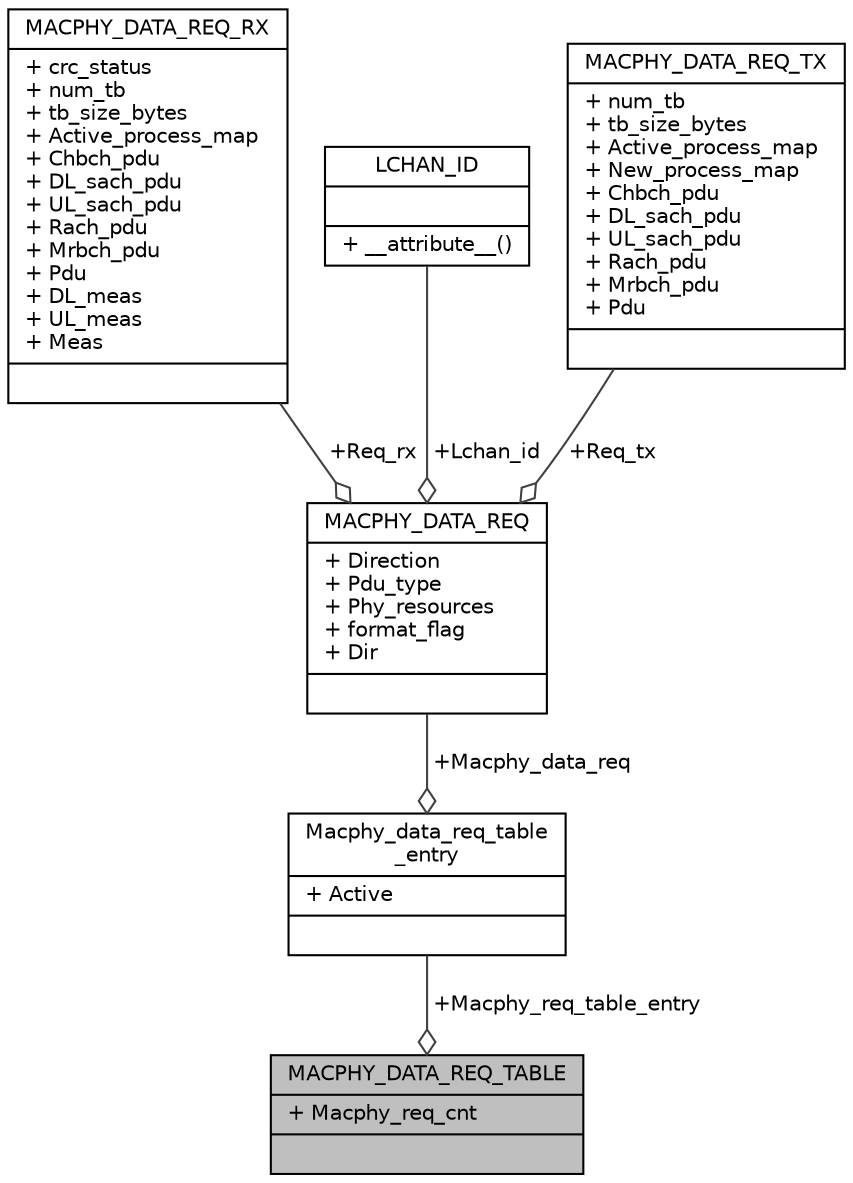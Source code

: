 digraph "MACPHY_DATA_REQ_TABLE"
{
 // LATEX_PDF_SIZE
  edge [fontname="Helvetica",fontsize="10",labelfontname="Helvetica",labelfontsize="10"];
  node [fontname="Helvetica",fontsize="10",shape=record];
  Node1 [label="{MACPHY_DATA_REQ_TABLE\n|+ Macphy_req_cnt\l|}",height=0.2,width=0.4,color="black", fillcolor="grey75", style="filled", fontcolor="black",tooltip=" "];
  Node2 -> Node1 [color="grey25",fontsize="10",style="solid",label=" +Macphy_req_table_entry" ,arrowhead="odiamond",fontname="Helvetica"];
  Node2 [label="{Macphy_data_req_table\l_entry\n|+ Active\l|}",height=0.2,width=0.4,color="black", fillcolor="white", style="filled",URL="$structMacphy__data__req__table__entry.html",tooltip=" "];
  Node3 -> Node2 [color="grey25",fontsize="10",style="solid",label=" +Macphy_data_req" ,arrowhead="odiamond",fontname="Helvetica"];
  Node3 [label="{MACPHY_DATA_REQ\n|+ Direction\l+ Pdu_type\l+ Phy_resources\l+ format_flag\l+ Dir\l|}",height=0.2,width=0.4,color="black", fillcolor="white", style="filled",URL="$structMACPHY__DATA__REQ.html",tooltip="MACPHY-DATA-REQ primitive is used to transfer a new PDU to PHY corresponding to a particular transpor..."];
  Node4 -> Node3 [color="grey25",fontsize="10",style="solid",label=" +Req_rx" ,arrowhead="odiamond",fontname="Helvetica"];
  Node4 [label="{MACPHY_DATA_REQ_RX\n|+ crc_status\l+ num_tb\l+ tb_size_bytes\l+ Active_process_map\l+ Chbch_pdu\l+ DL_sach_pdu\l+ UL_sach_pdu\l+ Rach_pdu\l+ Mrbch_pdu\l+ Pdu\l+ DL_meas\l+ UL_meas\l+ Meas\l|}",height=0.2,width=0.4,color="black", fillcolor="white", style="filled",URL="$structMACPHY__DATA__REQ__RX.html",tooltip="MACPHY-DATA-REQ_RX structure is used to request transfer a new PDU from PHY corresponding to a partic..."];
  Node5 -> Node3 [color="grey25",fontsize="10",style="solid",label=" +Lchan_id" ,arrowhead="odiamond",fontname="Helvetica"];
  Node5 [label="{LCHAN_ID\n||+ __attribute__()\l}",height=0.2,width=0.4,color="black", fillcolor="white", style="filled",URL="$structLCHAN__ID.html",tooltip="Logical Channel ID structure."];
  Node6 -> Node3 [color="grey25",fontsize="10",style="solid",label=" +Req_tx" ,arrowhead="odiamond",fontname="Helvetica"];
  Node6 [label="{MACPHY_DATA_REQ_TX\n|+ num_tb\l+ tb_size_bytes\l+ Active_process_map\l+ New_process_map\l+ Chbch_pdu\l+ DL_sach_pdu\l+ UL_sach_pdu\l+ Rach_pdu\l+ Mrbch_pdu\l+ Pdu\l|}",height=0.2,width=0.4,color="black", fillcolor="white", style="filled",URL="$structMACPHY__DATA__REQ__TX.html",tooltip="MACPHY-DATA-REQ_TX structure is used to transfer a new PDU to PHY corresponding to a particular trans..."];
}
